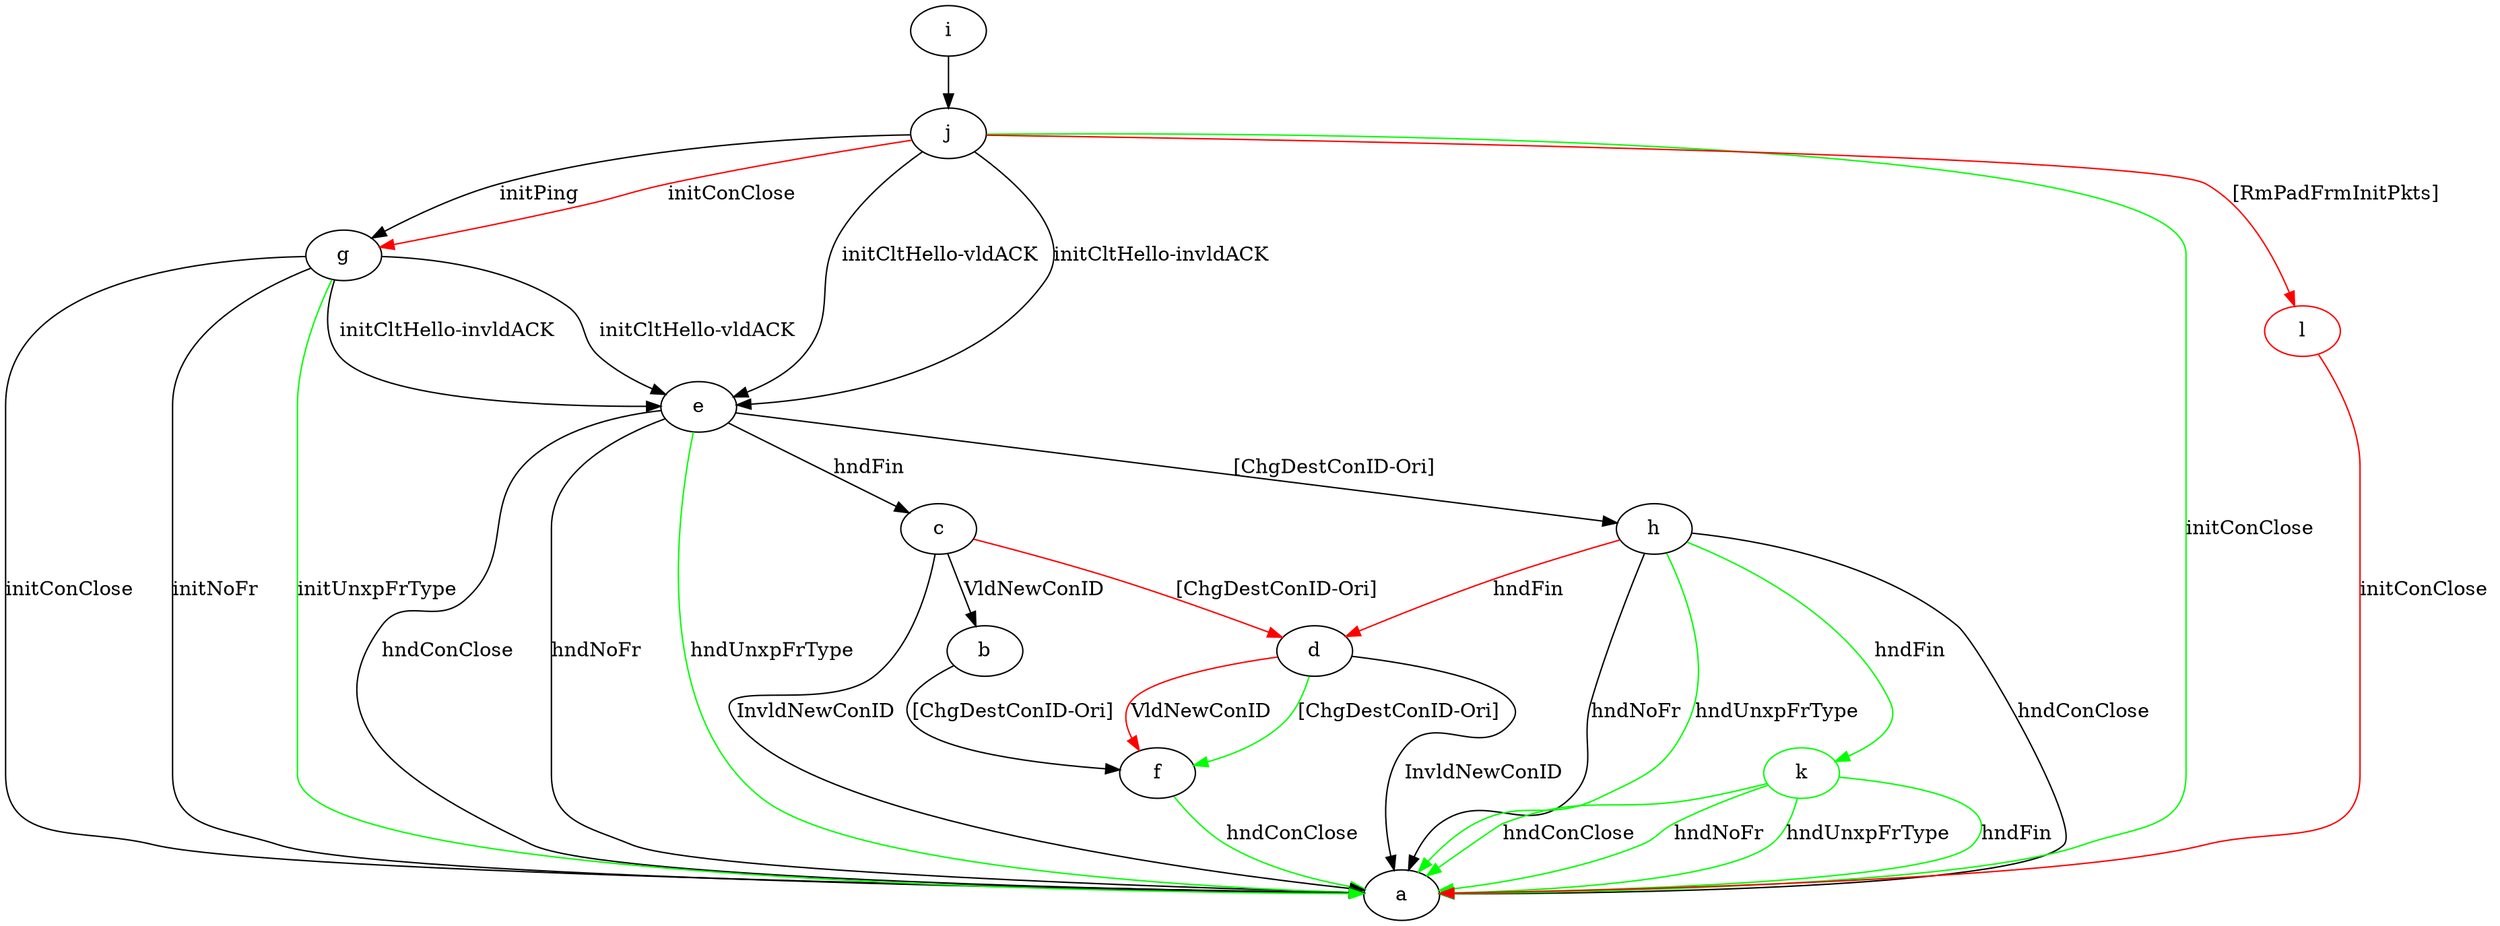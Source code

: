 digraph "" {
	b -> f	[key=0,
		label="[ChgDestConID-Ori] "];
	c -> a	[key=0,
		label="InvldNewConID "];
	c -> b	[key=0,
		label="VldNewConID "];
	c -> d	[key=0,
		color=red,
		label="[ChgDestConID-Ori] "];
	d -> a	[key=0,
		label="InvldNewConID "];
	d -> f	[key=0,
		color=green,
		label="[ChgDestConID-Ori] "];
	d -> f	[key=1,
		color=red,
		label="VldNewConID "];
	e -> a	[key=0,
		label="hndConClose "];
	e -> a	[key=1,
		label="hndNoFr "];
	e -> a	[key=2,
		color=green,
		label="hndUnxpFrType "];
	e -> c	[key=0,
		label="hndFin "];
	e -> h	[key=0,
		label="[ChgDestConID-Ori] "];
	f -> a	[key=0,
		color=green,
		label="hndConClose "];
	g -> a	[key=0,
		label="initConClose "];
	g -> a	[key=1,
		label="initNoFr "];
	g -> a	[key=2,
		color=green,
		label="initUnxpFrType "];
	g -> e	[key=0,
		label="initCltHello-vldACK "];
	g -> e	[key=1,
		label="initCltHello-invldACK "];
	h -> a	[key=0,
		label="hndConClose "];
	h -> a	[key=1,
		label="hndNoFr "];
	h -> a	[key=2,
		color=green,
		label="hndUnxpFrType "];
	h -> d	[key=0,
		color=red,
		label="hndFin "];
	k	[color=green];
	h -> k	[key=0,
		color=green,
		label="hndFin "];
	i -> j	[key=0];
	j -> a	[key=0,
		color=green,
		label="initConClose "];
	j -> e	[key=0,
		label="initCltHello-vldACK "];
	j -> e	[key=1,
		label="initCltHello-invldACK "];
	j -> g	[key=0,
		label="initPing "];
	j -> g	[key=1,
		color=red,
		label="initConClose "];
	l	[color=red];
	j -> l	[key=0,
		color=red,
		label="[RmPadFrmInitPkts] "];
	k -> a	[key=0,
		color=green,
		label="hndFin "];
	k -> a	[key=1,
		color=green,
		label="hndConClose "];
	k -> a	[key=2,
		color=green,
		label="hndNoFr "];
	k -> a	[key=3,
		color=green,
		label="hndUnxpFrType "];
	l -> a	[key=0,
		color=red,
		label="initConClose "];
}
